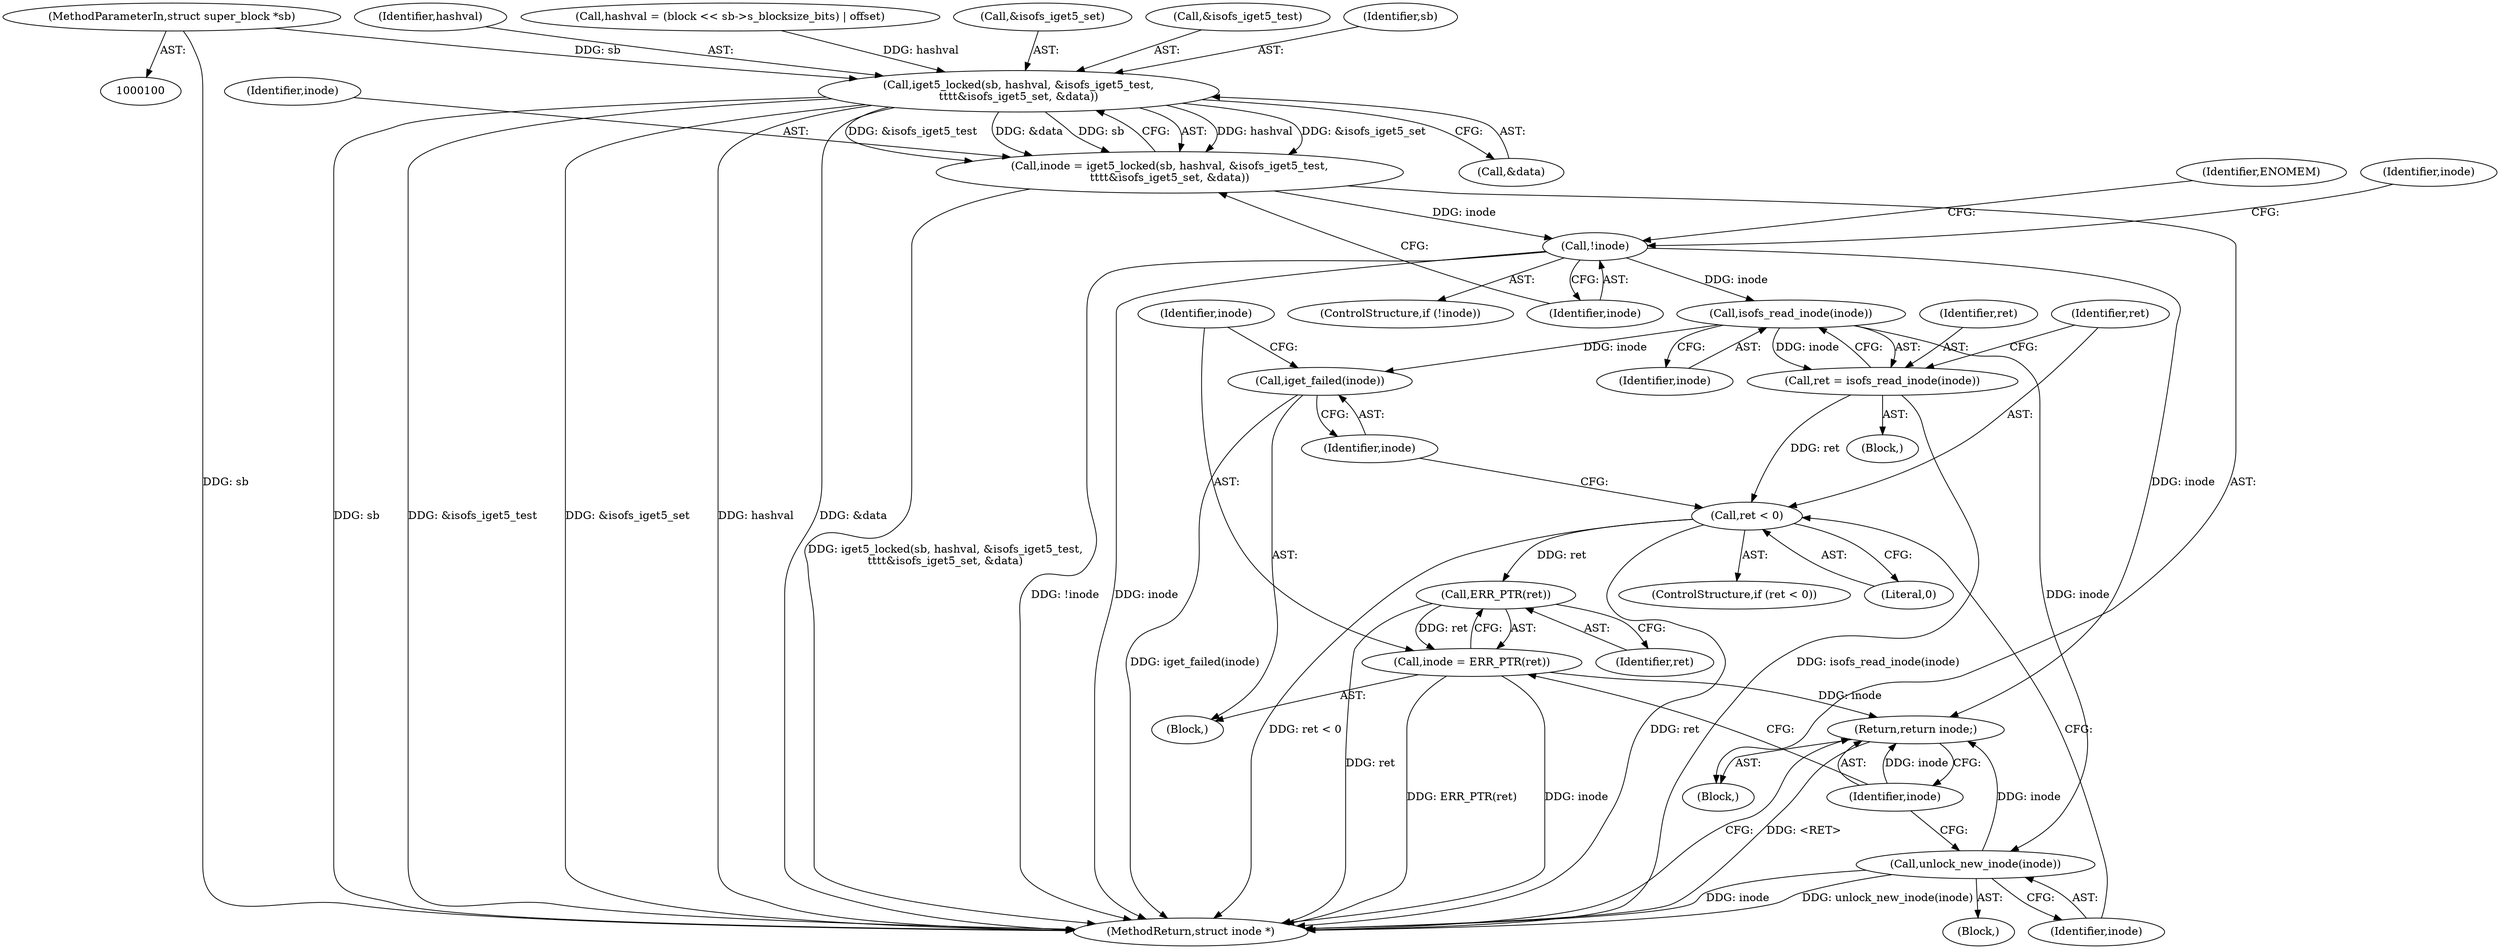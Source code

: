 digraph "1_linux_410dd3cf4c9b36f27ed4542ee18b1af5e68645a4@pointer" {
"1000101" [label="(MethodParameterIn,struct super_block *sb)"];
"1000142" [label="(Call,iget5_locked(sb, hashval, &isofs_iget5_test,\n\t\t\t\t&isofs_iget5_set, &data))"];
"1000140" [label="(Call,inode = iget5_locked(sb, hashval, &isofs_iget5_test,\n\t\t\t\t&isofs_iget5_set, &data))"];
"1000152" [label="(Call,!inode)"];
"1000167" [label="(Call,isofs_read_inode(inode))"];
"1000165" [label="(Call,ret = isofs_read_inode(inode))"];
"1000170" [label="(Call,ret < 0)"];
"1000178" [label="(Call,ERR_PTR(ret))"];
"1000176" [label="(Call,inode = ERR_PTR(ret))"];
"1000184" [label="(Return,return inode;)"];
"1000174" [label="(Call,iget_failed(inode))"];
"1000182" [label="(Call,unlock_new_inode(inode))"];
"1000151" [label="(ControlStructure,if (!inode))"];
"1000143" [label="(Identifier,sb)"];
"1000186" [label="(MethodReturn,struct inode *)"];
"1000175" [label="(Identifier,inode)"];
"1000141" [label="(Identifier,inode)"];
"1000142" [label="(Call,iget5_locked(sb, hashval, &isofs_iget5_test,\n\t\t\t\t&isofs_iget5_set, &data))"];
"1000161" [label="(Identifier,inode)"];
"1000181" [label="(Block,)"];
"1000184" [label="(Return,return inode;)"];
"1000176" [label="(Call,inode = ERR_PTR(ret))"];
"1000169" [label="(ControlStructure,if (ret < 0))"];
"1000166" [label="(Identifier,ret)"];
"1000177" [label="(Identifier,inode)"];
"1000183" [label="(Identifier,inode)"];
"1000140" [label="(Call,inode = iget5_locked(sb, hashval, &isofs_iget5_test,\n\t\t\t\t&isofs_iget5_set, &data))"];
"1000144" [label="(Identifier,hashval)"];
"1000131" [label="(Call,hashval = (block << sb->s_blocksize_bits) | offset)"];
"1000153" [label="(Identifier,inode)"];
"1000174" [label="(Call,iget_failed(inode))"];
"1000165" [label="(Call,ret = isofs_read_inode(inode))"];
"1000171" [label="(Identifier,ret)"];
"1000185" [label="(Identifier,inode)"];
"1000157" [label="(Identifier,ENOMEM)"];
"1000182" [label="(Call,unlock_new_inode(inode))"];
"1000173" [label="(Block,)"];
"1000167" [label="(Call,isofs_read_inode(inode))"];
"1000104" [label="(Block,)"];
"1000147" [label="(Call,&isofs_iget5_set)"];
"1000179" [label="(Identifier,ret)"];
"1000145" [label="(Call,&isofs_iget5_test)"];
"1000101" [label="(MethodParameterIn,struct super_block *sb)"];
"1000152" [label="(Call,!inode)"];
"1000170" [label="(Call,ret < 0)"];
"1000178" [label="(Call,ERR_PTR(ret))"];
"1000149" [label="(Call,&data)"];
"1000168" [label="(Identifier,inode)"];
"1000164" [label="(Block,)"];
"1000172" [label="(Literal,0)"];
"1000101" -> "1000100"  [label="AST: "];
"1000101" -> "1000186"  [label="DDG: sb"];
"1000101" -> "1000142"  [label="DDG: sb"];
"1000142" -> "1000140"  [label="AST: "];
"1000142" -> "1000149"  [label="CFG: "];
"1000143" -> "1000142"  [label="AST: "];
"1000144" -> "1000142"  [label="AST: "];
"1000145" -> "1000142"  [label="AST: "];
"1000147" -> "1000142"  [label="AST: "];
"1000149" -> "1000142"  [label="AST: "];
"1000140" -> "1000142"  [label="CFG: "];
"1000142" -> "1000186"  [label="DDG: hashval"];
"1000142" -> "1000186"  [label="DDG: &data"];
"1000142" -> "1000186"  [label="DDG: sb"];
"1000142" -> "1000186"  [label="DDG: &isofs_iget5_test"];
"1000142" -> "1000186"  [label="DDG: &isofs_iget5_set"];
"1000142" -> "1000140"  [label="DDG: hashval"];
"1000142" -> "1000140"  [label="DDG: &isofs_iget5_set"];
"1000142" -> "1000140"  [label="DDG: &isofs_iget5_test"];
"1000142" -> "1000140"  [label="DDG: &data"];
"1000142" -> "1000140"  [label="DDG: sb"];
"1000131" -> "1000142"  [label="DDG: hashval"];
"1000140" -> "1000104"  [label="AST: "];
"1000141" -> "1000140"  [label="AST: "];
"1000153" -> "1000140"  [label="CFG: "];
"1000140" -> "1000186"  [label="DDG: iget5_locked(sb, hashval, &isofs_iget5_test,\n\t\t\t\t&isofs_iget5_set, &data)"];
"1000140" -> "1000152"  [label="DDG: inode"];
"1000152" -> "1000151"  [label="AST: "];
"1000152" -> "1000153"  [label="CFG: "];
"1000153" -> "1000152"  [label="AST: "];
"1000157" -> "1000152"  [label="CFG: "];
"1000161" -> "1000152"  [label="CFG: "];
"1000152" -> "1000186"  [label="DDG: !inode"];
"1000152" -> "1000186"  [label="DDG: inode"];
"1000152" -> "1000167"  [label="DDG: inode"];
"1000152" -> "1000184"  [label="DDG: inode"];
"1000167" -> "1000165"  [label="AST: "];
"1000167" -> "1000168"  [label="CFG: "];
"1000168" -> "1000167"  [label="AST: "];
"1000165" -> "1000167"  [label="CFG: "];
"1000167" -> "1000165"  [label="DDG: inode"];
"1000167" -> "1000174"  [label="DDG: inode"];
"1000167" -> "1000182"  [label="DDG: inode"];
"1000165" -> "1000164"  [label="AST: "];
"1000166" -> "1000165"  [label="AST: "];
"1000171" -> "1000165"  [label="CFG: "];
"1000165" -> "1000186"  [label="DDG: isofs_read_inode(inode)"];
"1000165" -> "1000170"  [label="DDG: ret"];
"1000170" -> "1000169"  [label="AST: "];
"1000170" -> "1000172"  [label="CFG: "];
"1000171" -> "1000170"  [label="AST: "];
"1000172" -> "1000170"  [label="AST: "];
"1000175" -> "1000170"  [label="CFG: "];
"1000183" -> "1000170"  [label="CFG: "];
"1000170" -> "1000186"  [label="DDG: ret"];
"1000170" -> "1000186"  [label="DDG: ret < 0"];
"1000170" -> "1000178"  [label="DDG: ret"];
"1000178" -> "1000176"  [label="AST: "];
"1000178" -> "1000179"  [label="CFG: "];
"1000179" -> "1000178"  [label="AST: "];
"1000176" -> "1000178"  [label="CFG: "];
"1000178" -> "1000186"  [label="DDG: ret"];
"1000178" -> "1000176"  [label="DDG: ret"];
"1000176" -> "1000173"  [label="AST: "];
"1000177" -> "1000176"  [label="AST: "];
"1000185" -> "1000176"  [label="CFG: "];
"1000176" -> "1000186"  [label="DDG: ERR_PTR(ret)"];
"1000176" -> "1000186"  [label="DDG: inode"];
"1000176" -> "1000184"  [label="DDG: inode"];
"1000184" -> "1000104"  [label="AST: "];
"1000184" -> "1000185"  [label="CFG: "];
"1000185" -> "1000184"  [label="AST: "];
"1000186" -> "1000184"  [label="CFG: "];
"1000184" -> "1000186"  [label="DDG: <RET>"];
"1000185" -> "1000184"  [label="DDG: inode"];
"1000182" -> "1000184"  [label="DDG: inode"];
"1000174" -> "1000173"  [label="AST: "];
"1000174" -> "1000175"  [label="CFG: "];
"1000175" -> "1000174"  [label="AST: "];
"1000177" -> "1000174"  [label="CFG: "];
"1000174" -> "1000186"  [label="DDG: iget_failed(inode)"];
"1000182" -> "1000181"  [label="AST: "];
"1000182" -> "1000183"  [label="CFG: "];
"1000183" -> "1000182"  [label="AST: "];
"1000185" -> "1000182"  [label="CFG: "];
"1000182" -> "1000186"  [label="DDG: unlock_new_inode(inode)"];
"1000182" -> "1000186"  [label="DDG: inode"];
}

